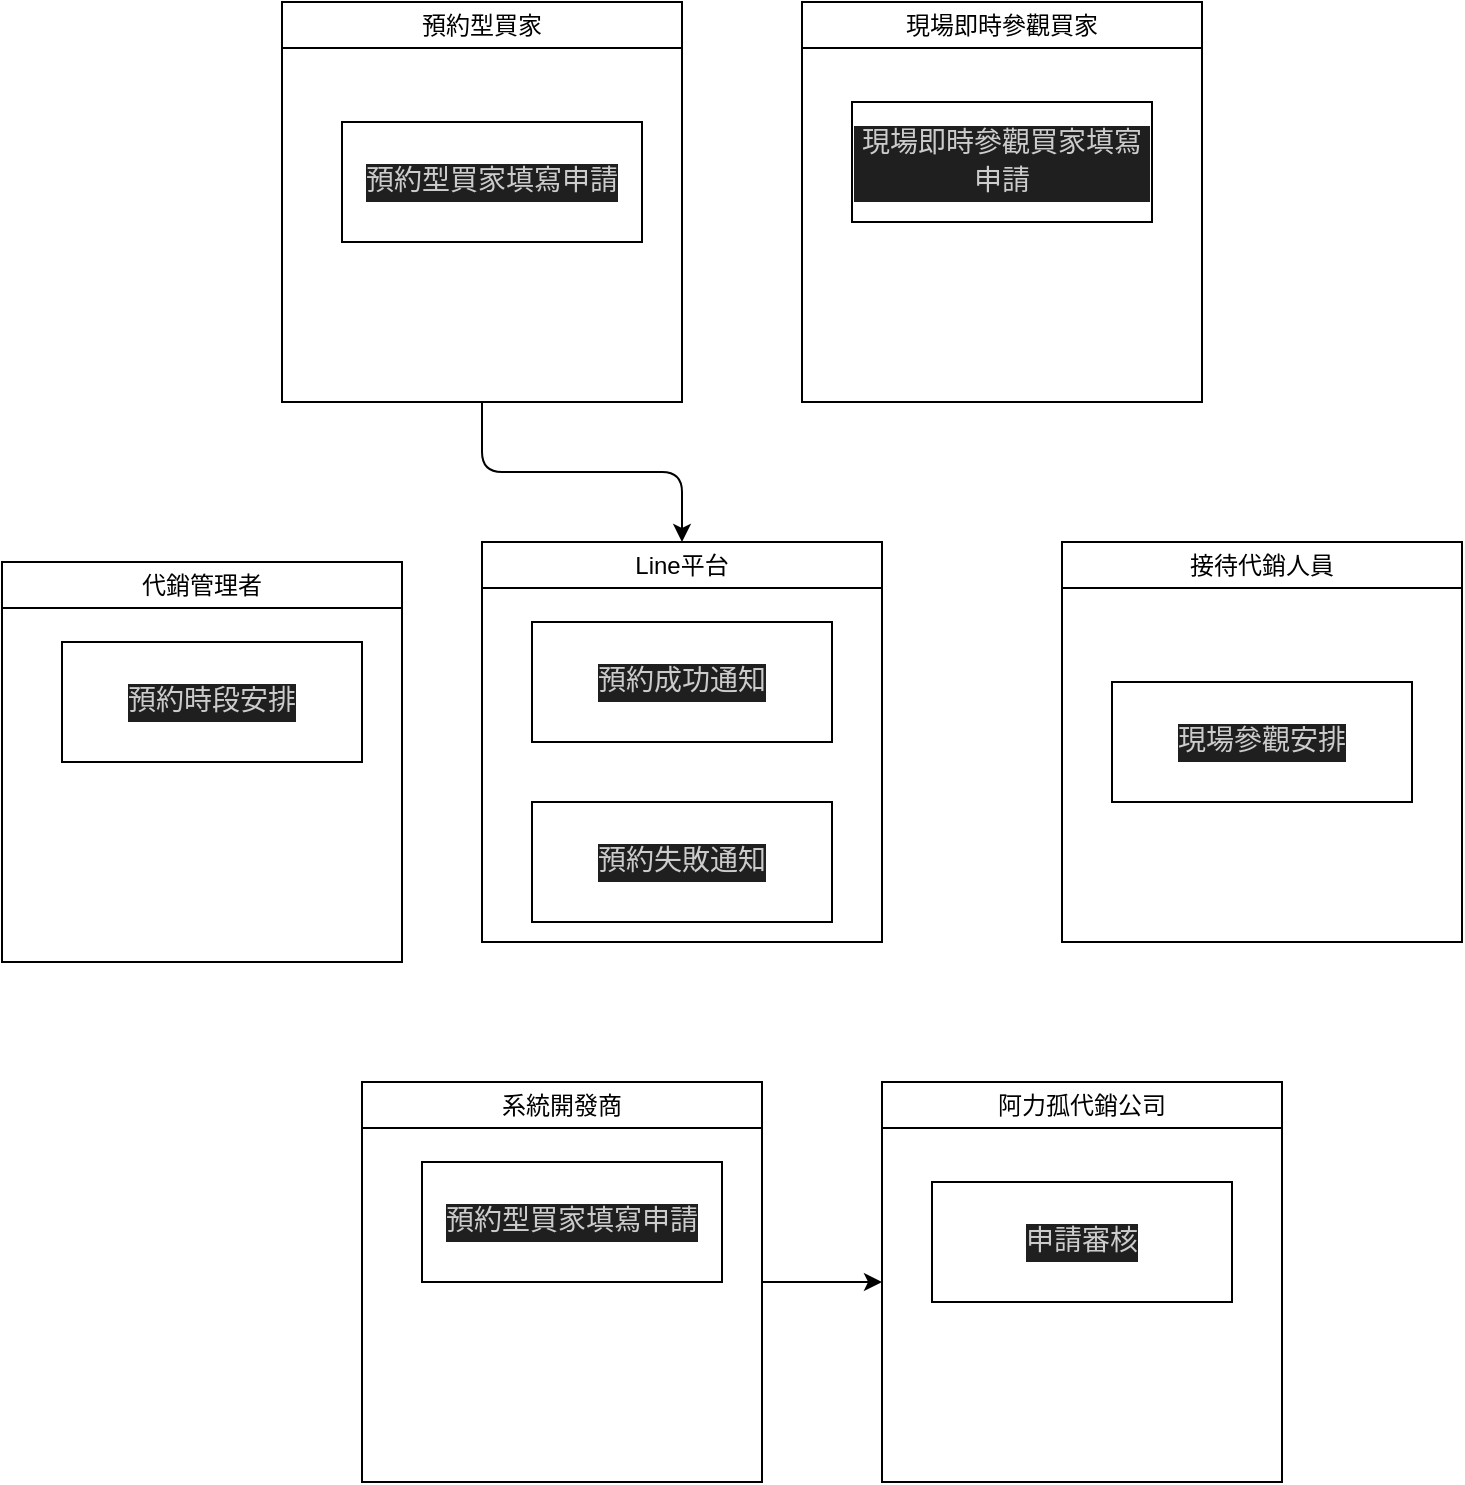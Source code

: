 <mxfile>
    <diagram id="c-jPP1vwS9J6UUADBoMh" name="第1頁">
        <mxGraphModel dx="651" dy="662" grid="1" gridSize="10" guides="1" tooltips="1" connect="1" arrows="1" fold="1" page="1" pageScale="1" pageWidth="827" pageHeight="1169" math="0" shadow="0">
            <root>
                <mxCell id="0"/>
                <mxCell id="1" parent="0"/>
                <mxCell id="3" value="&lt;span style=&quot;font-weight: 400;&quot;&gt;現場即時參觀買家&lt;/span&gt;" style="swimlane;whiteSpace=wrap;html=1;" vertex="1" parent="1">
                    <mxGeometry x="440" y="60" width="200" height="200" as="geometry"/>
                </mxCell>
                <mxCell id="17" value="&lt;div style=&quot;color: rgb(204, 204, 204); background-color: rgb(31, 31, 31); font-family: Consolas, &amp;quot;Courier New&amp;quot;, monospace; font-size: 14px; line-height: 19px;&quot;&gt;&lt;div style=&quot;line-height: 19px;&quot;&gt;現場即時參觀買家填寫申請&lt;/div&gt;&lt;/div&gt;" style="whiteSpace=wrap;html=1;" vertex="1" parent="3">
                    <mxGeometry x="25" y="50" width="150" height="60" as="geometry"/>
                </mxCell>
                <mxCell id="20" style="edgeStyle=orthogonalEdgeStyle;html=1;" edge="1" parent="1" source="4" target="8">
                    <mxGeometry relative="1" as="geometry"/>
                </mxCell>
                <mxCell id="4" value="&lt;span style=&quot;font-weight: 400;&quot;&gt;預約型買家&lt;/span&gt;" style="swimlane;whiteSpace=wrap;html=1;" vertex="1" parent="1">
                    <mxGeometry x="180" y="60" width="200" height="200" as="geometry"/>
                </mxCell>
                <mxCell id="10" value="&lt;div style=&quot;color: rgb(204, 204, 204); background-color: rgb(31, 31, 31); font-family: Consolas, &amp;quot;Courier New&amp;quot;, monospace; font-size: 14px; line-height: 19px;&quot;&gt;預約型買家填寫申請&lt;/div&gt;" style="whiteSpace=wrap;html=1;" vertex="1" parent="4">
                    <mxGeometry x="30" y="60" width="150" height="60" as="geometry"/>
                </mxCell>
                <mxCell id="24" style="edgeStyle=orthogonalEdgeStyle;html=1;entryX=0;entryY=0.5;entryDx=0;entryDy=0;" edge="1" parent="1" source="5" target="6">
                    <mxGeometry relative="1" as="geometry"/>
                </mxCell>
                <mxCell id="5" value="&lt;span style=&quot;font-weight: 400;&quot;&gt;系統開發商&lt;/span&gt;" style="swimlane;whiteSpace=wrap;html=1;" vertex="1" parent="1">
                    <mxGeometry x="220" y="600" width="200" height="200" as="geometry"/>
                </mxCell>
                <mxCell id="12" value="&lt;div style=&quot;color: rgb(204, 204, 204); background-color: rgb(31, 31, 31); font-family: Consolas, &amp;quot;Courier New&amp;quot;, monospace; font-size: 14px; line-height: 19px;&quot;&gt;預約型買家填寫申請&lt;/div&gt;" style="whiteSpace=wrap;html=1;" vertex="1" parent="5">
                    <mxGeometry x="30" y="40" width="150" height="60" as="geometry"/>
                </mxCell>
                <mxCell id="6" value="&lt;span style=&quot;font-weight: 400;&quot;&gt;阿力孤代銷公司&lt;/span&gt;" style="swimlane;whiteSpace=wrap;html=1;" vertex="1" parent="1">
                    <mxGeometry x="480" y="600" width="200" height="200" as="geometry"/>
                </mxCell>
                <mxCell id="18" value="&lt;div style=&quot;color: rgb(204, 204, 204); background-color: rgb(31, 31, 31); font-family: Consolas, &amp;quot;Courier New&amp;quot;, monospace; font-size: 14px; line-height: 19px;&quot;&gt;&lt;div style=&quot;line-height: 19px;&quot;&gt;申請審核&lt;/div&gt;&lt;/div&gt;" style="whiteSpace=wrap;html=1;" vertex="1" parent="6">
                    <mxGeometry x="25" y="50" width="150" height="60" as="geometry"/>
                </mxCell>
                <mxCell id="7" value="&lt;span style=&quot;font-weight: 400;&quot;&gt;接待代銷人員&lt;/span&gt;" style="swimlane;whiteSpace=wrap;html=1;" vertex="1" parent="1">
                    <mxGeometry x="570" y="330" width="200" height="200" as="geometry"/>
                </mxCell>
                <mxCell id="19" value="&lt;div style=&quot;color: rgb(204, 204, 204); background-color: rgb(31, 31, 31); font-family: Consolas, &amp;quot;Courier New&amp;quot;, monospace; font-size: 14px; line-height: 19px;&quot;&gt;&lt;span style=&quot;&quot;&gt;現場參觀安排&lt;/span&gt;&lt;/div&gt;" style="whiteSpace=wrap;html=1;" vertex="1" parent="7">
                    <mxGeometry x="25" y="70" width="150" height="60" as="geometry"/>
                </mxCell>
                <mxCell id="8" value="&lt;span style=&quot;font-weight: 400;&quot;&gt;Line平台&lt;/span&gt;" style="swimlane;whiteSpace=wrap;html=1;" vertex="1" parent="1">
                    <mxGeometry x="280" y="330" width="200" height="200" as="geometry"/>
                </mxCell>
                <mxCell id="13" value="&lt;div style=&quot;color: rgb(204, 204, 204); background-color: rgb(31, 31, 31); font-family: Consolas, &amp;quot;Courier New&amp;quot;, monospace; font-size: 14px; line-height: 19px;&quot;&gt;&lt;div style=&quot;line-height: 19px;&quot;&gt;預約成功通知 &lt;/div&gt;&lt;/div&gt;" style="whiteSpace=wrap;html=1;" vertex="1" parent="8">
                    <mxGeometry x="25" y="40" width="150" height="60" as="geometry"/>
                </mxCell>
                <mxCell id="15" value="&lt;div style=&quot;color: rgb(204, 204, 204); background-color: rgb(31, 31, 31); font-family: Consolas, &amp;quot;Courier New&amp;quot;, monospace; font-size: 14px; line-height: 19px;&quot;&gt;&lt;div style=&quot;line-height: 19px;&quot;&gt;&lt;div style=&quot;line-height: 19px;&quot;&gt;&lt;div&gt;預約失敗通知&lt;/div&gt;&lt;/div&gt;&lt;/div&gt;&lt;/div&gt;" style="whiteSpace=wrap;html=1;" vertex="1" parent="8">
                    <mxGeometry x="25" y="130" width="150" height="60" as="geometry"/>
                </mxCell>
                <mxCell id="9" value="&lt;span style=&quot;font-weight: 400;&quot;&gt;代銷管理者&lt;/span&gt;" style="swimlane;whiteSpace=wrap;html=1;" vertex="1" parent="1">
                    <mxGeometry x="40" y="340" width="200" height="200" as="geometry"/>
                </mxCell>
                <mxCell id="11" value="&lt;div style=&quot;color: rgb(204, 204, 204); background-color: rgb(31, 31, 31); font-family: Consolas, &amp;quot;Courier New&amp;quot;, monospace; font-size: 14px; line-height: 19px;&quot;&gt;&lt;div style=&quot;line-height: 19px;&quot;&gt;預約時段安排&lt;/div&gt;&lt;/div&gt;" style="whiteSpace=wrap;html=1;" vertex="1" parent="9">
                    <mxGeometry x="30" y="40" width="150" height="60" as="geometry"/>
                </mxCell>
            </root>
        </mxGraphModel>
    </diagram>
</mxfile>